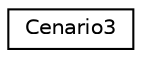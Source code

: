 digraph "Graphical Class Hierarchy"
{
 // LATEX_PDF_SIZE
  edge [fontname="Helvetica",fontsize="10",labelfontname="Helvetica",labelfontsize="10"];
  node [fontname="Helvetica",fontsize="10",shape=record];
  rankdir="LR";
  Node0 [label="Cenario3",height=0.2,width=0.4,color="black", fillcolor="white", style="filled",URL="$classCenario3.html",tooltip=" "];
}
